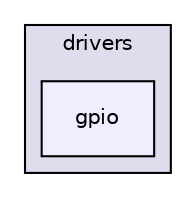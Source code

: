digraph "gpio" {
  compound=true
  node [ fontsize="10", fontname="Helvetica"];
  edge [ labelfontsize="10", labelfontname="Helvetica"];
  subgraph clusterdir_3272f9f9556099c0b986cb38fa788482 {
    graph [ bgcolor="#ddddee", pencolor="black", label="drivers" fontname="Helvetica", fontsize="10", URL="dir_3272f9f9556099c0b986cb38fa788482.html"]
  dir_d5208a841ccf06b5137973563387eebc [shape=box, label="gpio", style="filled", fillcolor="#eeeeff", pencolor="black", URL="dir_d5208a841ccf06b5137973563387eebc.html"];
  }
}
